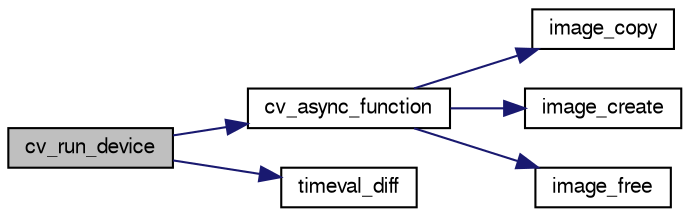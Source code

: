 digraph "cv_run_device"
{
  edge [fontname="FreeSans",fontsize="10",labelfontname="FreeSans",labelfontsize="10"];
  node [fontname="FreeSans",fontsize="10",shape=record];
  rankdir="LR";
  Node1 [label="cv_run_device",height=0.2,width=0.4,color="black", fillcolor="grey75", style="filled", fontcolor="black"];
  Node1 -> Node2 [color="midnightblue",fontsize="10",style="solid",fontname="FreeSans"];
  Node2 [label="cv_async_function",height=0.2,width=0.4,color="black", fillcolor="white", style="filled",URL="$cv_8c.html#abcef27aac4d31a36682981e347cd6f3a"];
  Node2 -> Node3 [color="midnightblue",fontsize="10",style="solid",fontname="FreeSans"];
  Node3 [label="image_copy",height=0.2,width=0.4,color="black", fillcolor="white", style="filled",URL="$image_8c.html#a02932625f9aeb66da70c89a2f2d3a052",tooltip="Copy an image from inut to output This will only work if the formats are the same. "];
  Node2 -> Node4 [color="midnightblue",fontsize="10",style="solid",fontname="FreeSans"];
  Node4 [label="image_create",height=0.2,width=0.4,color="black", fillcolor="white", style="filled",URL="$image_8c.html#ab5cc0250c461b9d2f043e4884f6b9a53",tooltip="Create a new image. "];
  Node2 -> Node5 [color="midnightblue",fontsize="10",style="solid",fontname="FreeSans"];
  Node5 [label="image_free",height=0.2,width=0.4,color="black", fillcolor="white", style="filled",URL="$image_8c.html#aa09d6434519478ba26eab12a96d600ba",tooltip="Free the image. "];
  Node1 -> Node6 [color="midnightblue",fontsize="10",style="solid",fontname="FreeSans"];
  Node6 [label="timeval_diff",height=0.2,width=0.4,color="black", fillcolor="white", style="filled",URL="$cv_8c.html#a9ccbed9793580feadb878ae82db54f7f"];
}
